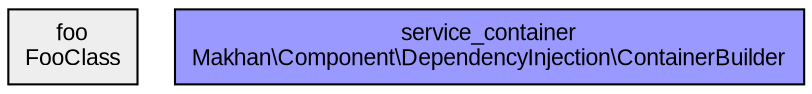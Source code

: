 digraph sc {
  ratio="compress"
  node [fontsize="11" fontname="Arial" shape="record"];
  edge [fontsize="9" fontname="Arial" color="grey" arrowhead="open" arrowsize="0.5"];

  node_foo [label="foo\nFooClass\n", shape=record, fillcolor="#eeeeee", style="filled"];
  node_service_container [label="service_container\nMakhan\\Component\\DependencyInjection\\ContainerBuilder\n", shape=record, fillcolor="#9999ff", style="filled"];
}
